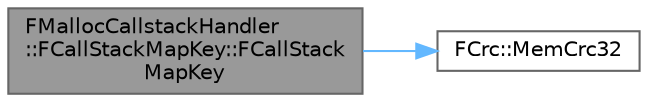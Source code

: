 digraph "FMallocCallstackHandler::FCallStackMapKey::FCallStackMapKey"
{
 // INTERACTIVE_SVG=YES
 // LATEX_PDF_SIZE
  bgcolor="transparent";
  edge [fontname=Helvetica,fontsize=10,labelfontname=Helvetica,labelfontsize=10];
  node [fontname=Helvetica,fontsize=10,shape=box,height=0.2,width=0.4];
  rankdir="LR";
  Node1 [id="Node000001",label="FMallocCallstackHandler\l::FCallStackMapKey::FCallStack\lMapKey",height=0.2,width=0.4,color="gray40", fillcolor="grey60", style="filled", fontcolor="black",tooltip=" "];
  Node1 -> Node2 [id="edge1_Node000001_Node000002",color="steelblue1",style="solid",tooltip=" "];
  Node2 [id="Node000002",label="FCrc::MemCrc32",height=0.2,width=0.4,color="grey40", fillcolor="white", style="filled",URL="$d1/d95/structFCrc.html#a392043ecf1994624f163fa0ae9f0e3e0",tooltip=" "];
}
